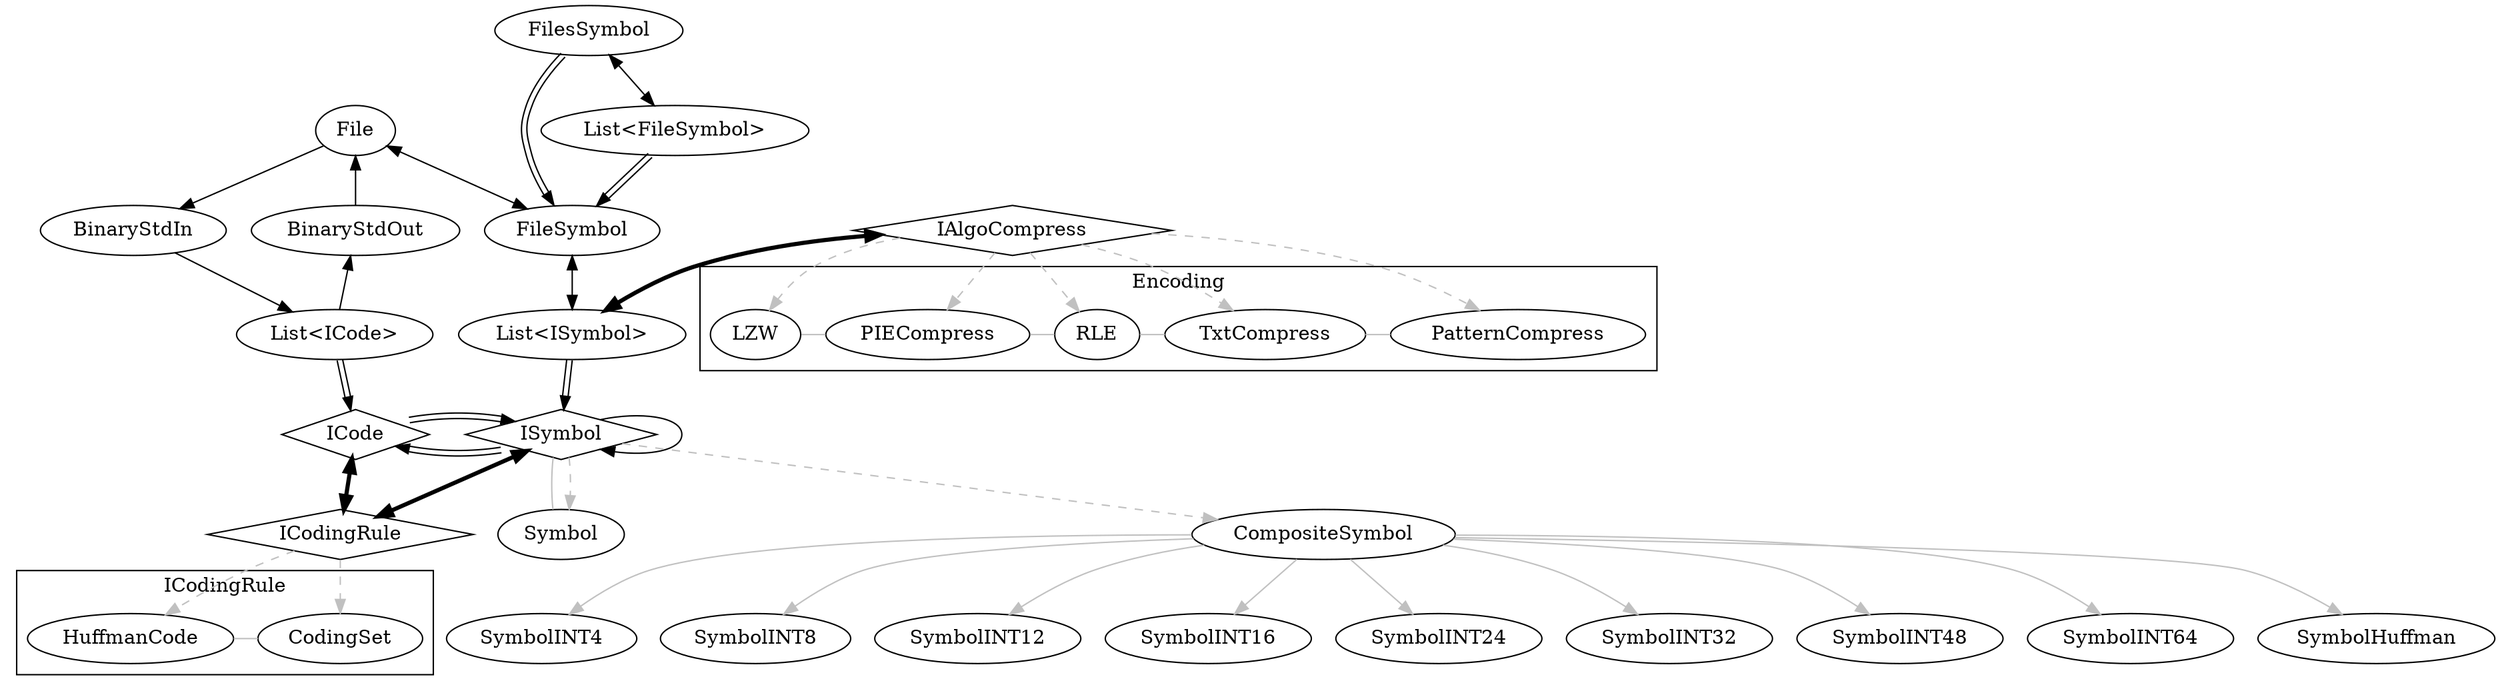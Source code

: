 digraph D {
File
ICode [shape=diamond]
ISymbol [shape=diamond]
ICodingRule [shape=diamond]
IAlgoCompress [shape=diamond]

BinaryStdIn -> "List<ICode>"
"List<ICode>" -> BinaryStdOut
"List<ICode>" -> ICode [ color="black:invis:black" ]
File -> BinaryStdIn 
BinaryStdOut -> File 

{rank=same BinaryStdIn BinaryStdOut   }
ICode -> ICodingRule [penwidth=3, dir=both ]
ICodingRule -> ISymbol [penwidth=3, dir=both ]
ISymbol -> ISymbol
File -> FileSymbol [ dir=both  ]
FilesSymbol -> FileSymbol [ color="black:invis:black" ]
FileSymbol -> "List<ISymbol>" [ dir=both  ]
FilesSymbol -> "List<FileSymbol>" [ dir=both  ]

"List<ISymbol>" -> ISymbol [color="black:invis:black"]

"List<FileSymbol>" -> FileSymbol  [color="black:invis:black"]

ISymbol->ICode [ dir=both  color="black:invis:black"]
ICode->ISymbol [ dir=both  color="black:invis:black"]

{rank=same ISymbol ICode   }


					
  					ICodingRule -> HuffmanCode  						[style=dashed, color=grey]
 					ICodingRule -> CodingSet 								[style=dashed, color=grey] subgraph cluster_C {
 			label = "ICodingRule";
    	{rank=same HuffmanCode CodingSet }

    			HuffmanCode -> CodingSet	[color=grey arrowhead=none];

  }



IAlgoCompress ->  "List<ISymbol>"  [penwidth=3, dir=both ]


//-------------------------------------------------------------------	  
	
  subgraph ISymbol {
		  label = "ISymbol ";
		
		
		  ISymbol         -> Symbol [color=grey arrowhead=none];
		  ISymbol         -> CompositeSymbol  [style=dashed, color=grey]
		  CompositeSymbol -> SymbolINT4 [ color=grey]
		  CompositeSymbol -> SymbolINT8 [ color=grey]
		  CompositeSymbol -> SymbolINT12 [ color=grey]
		  CompositeSymbol -> SymbolINT16 [ color=grey]
		  CompositeSymbol -> SymbolINT24 [ color=grey]
		  CompositeSymbol -> SymbolINT32 [ color=grey]
		  CompositeSymbol -> SymbolINT48 [ color=grey]
		  CompositeSymbol -> SymbolINT64 [ color=grey]
		  CompositeSymbol -> SymbolHuffman [ color=grey]
		 
		  ISymbol -> Symbol [style=dashed, color=grey]
  }
//-------------------------------------------------------------------	  
	
			IAlgoCompress -> LZW  [style=dashed, color=grey]
			IAlgoCompress -> PIECompress  [style=dashed, color=grey]
			IAlgoCompress -> RLE  [style=dashed, color=grey]
			IAlgoCompress -> TxtCompress  [style=dashed, color=grey]
			IAlgoCompress -> PatternCompress  [style=dashed, color=grey]
			subgraph cluster_R {
					label = "Encoding";
			    
			 			{rank=same LZW PIECompress  RLE  TxtCompress  PatternCompress }
			   	LZW -> PIECompress -> RLE -> TxtCompress -> PatternCompress [color=grey arrowhead=none];
			
			  }
//-------------------------------------------------------------------	  
			  
}